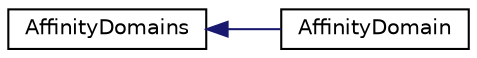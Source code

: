 digraph "Graphical Class Hierarchy"
{
  edge [fontname="Helvetica",fontsize="10",labelfontname="Helvetica",labelfontsize="10"];
  node [fontname="Helvetica",fontsize="10",shape=record];
  rankdir="LR";
  Node1 [label="AffinityDomains",height=0.2,width=0.4,color="black", fillcolor="white", style="filled",URL="$structAffinityDomains.html",tooltip="The AffinityDomains data structure holds different count variables describing the various system laye..."];
  Node1 -> Node2 [dir="back",color="midnightblue",fontsize="10",style="solid",fontname="Helvetica"];
  Node2 [label="AffinityDomain",height=0.2,width=0.4,color="black", fillcolor="white", style="filled",URL="$structAffinityDomain.html",tooltip="The AffinityDomain data structure describes a single domain in the current system. "];
}
